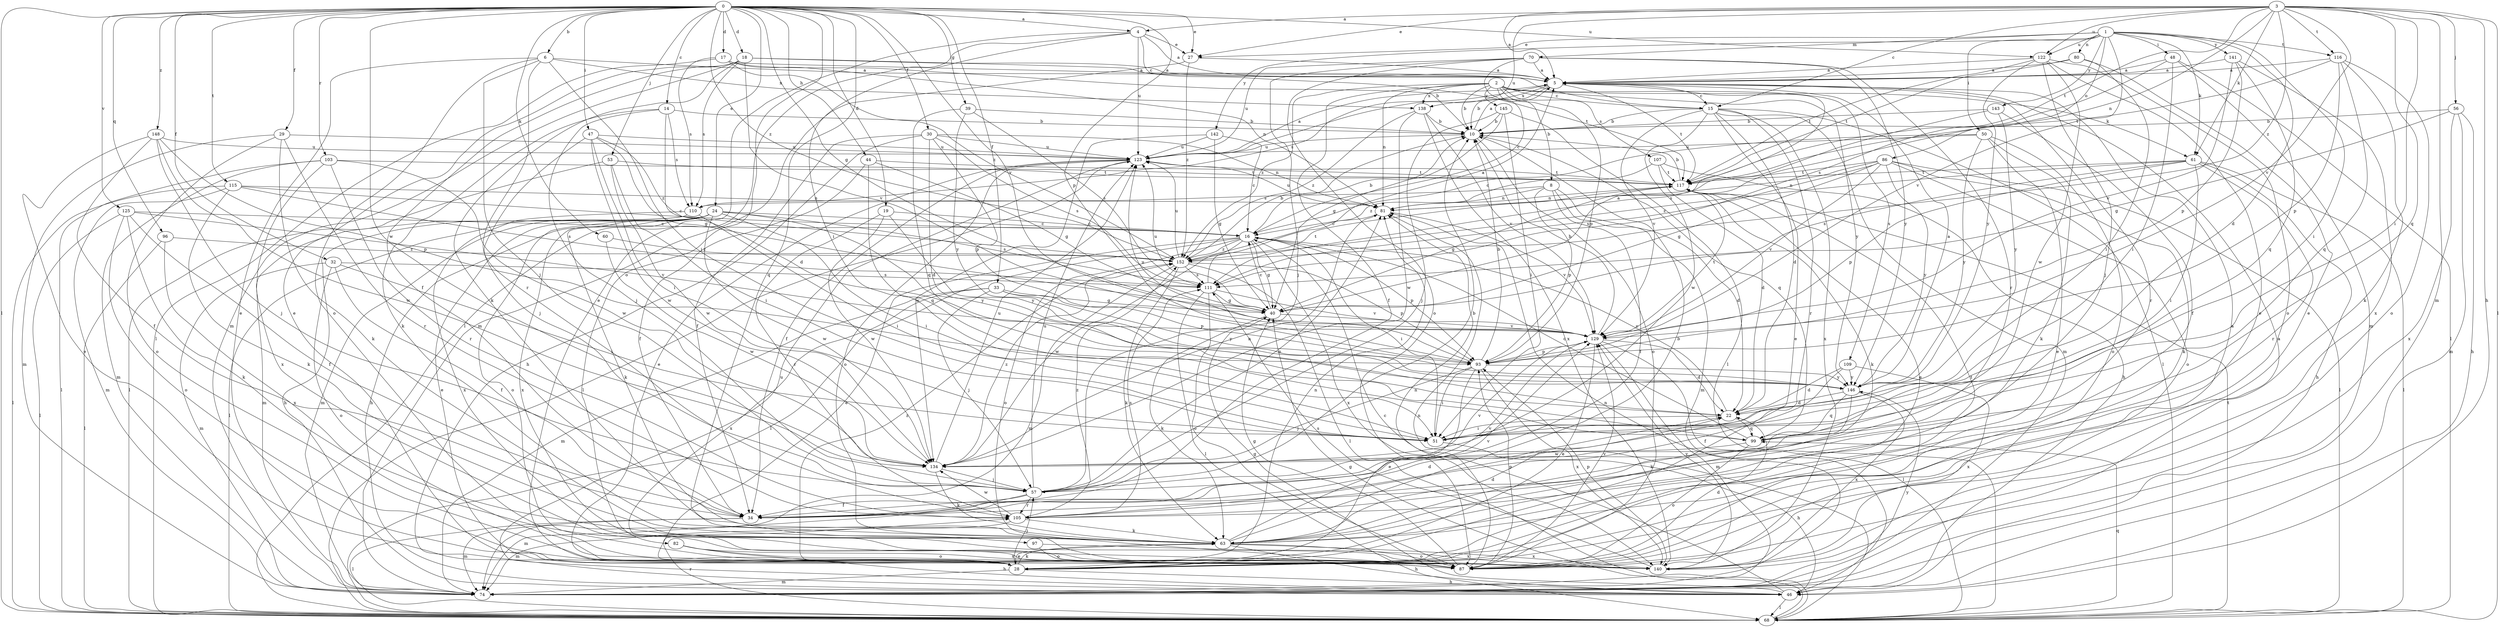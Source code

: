 strict digraph  {
0;
1;
2;
3;
4;
5;
6;
8;
10;
14;
15;
16;
17;
18;
19;
22;
24;
27;
28;
29;
30;
32;
33;
34;
39;
40;
44;
46;
47;
48;
50;
51;
53;
56;
57;
60;
61;
63;
68;
70;
74;
80;
81;
82;
86;
87;
93;
96;
97;
99;
103;
105;
107;
109;
110;
111;
115;
116;
117;
122;
123;
125;
129;
134;
138;
140;
141;
142;
143;
145;
146;
148;
152;
0 -> 4  [label=a];
0 -> 6  [label=b];
0 -> 14  [label=c];
0 -> 17  [label=d];
0 -> 18  [label=d];
0 -> 19  [label=d];
0 -> 24  [label=e];
0 -> 27  [label=e];
0 -> 29  [label=f];
0 -> 30  [label=f];
0 -> 32  [label=f];
0 -> 33  [label=f];
0 -> 39  [label=g];
0 -> 40  [label=g];
0 -> 44  [label=h];
0 -> 47  [label=i];
0 -> 53  [label=j];
0 -> 60  [label=k];
0 -> 68  [label=l];
0 -> 82  [label=o];
0 -> 93  [label=p];
0 -> 96  [label=q];
0 -> 97  [label=q];
0 -> 103  [label=r];
0 -> 115  [label=t];
0 -> 122  [label=u];
0 -> 125  [label=v];
0 -> 129  [label=v];
0 -> 134  [label=w];
0 -> 148  [label=z];
0 -> 152  [label=z];
1 -> 22  [label=d];
1 -> 27  [label=e];
1 -> 48  [label=i];
1 -> 50  [label=i];
1 -> 51  [label=i];
1 -> 61  [label=k];
1 -> 70  [label=m];
1 -> 80  [label=n];
1 -> 86  [label=o];
1 -> 116  [label=t];
1 -> 122  [label=u];
1 -> 129  [label=v];
1 -> 141  [label=y];
1 -> 142  [label=y];
1 -> 143  [label=y];
2 -> 8  [label=b];
2 -> 10  [label=b];
2 -> 15  [label=c];
2 -> 34  [label=f];
2 -> 61  [label=k];
2 -> 81  [label=n];
2 -> 93  [label=p];
2 -> 107  [label=s];
2 -> 109  [label=s];
2 -> 138  [label=x];
2 -> 145  [label=y];
2 -> 146  [label=y];
2 -> 152  [label=z];
3 -> 4  [label=a];
3 -> 5  [label=a];
3 -> 15  [label=c];
3 -> 27  [label=e];
3 -> 46  [label=h];
3 -> 51  [label=i];
3 -> 56  [label=j];
3 -> 61  [label=k];
3 -> 68  [label=l];
3 -> 74  [label=m];
3 -> 81  [label=n];
3 -> 99  [label=q];
3 -> 116  [label=t];
3 -> 117  [label=t];
3 -> 122  [label=u];
3 -> 123  [label=u];
3 -> 129  [label=v];
3 -> 152  [label=z];
4 -> 5  [label=a];
4 -> 15  [label=c];
4 -> 27  [label=e];
4 -> 28  [label=e];
4 -> 51  [label=i];
4 -> 68  [label=l];
4 -> 123  [label=u];
5 -> 10  [label=b];
5 -> 15  [label=c];
5 -> 105  [label=r];
5 -> 110  [label=s];
5 -> 117  [label=t];
5 -> 138  [label=x];
6 -> 5  [label=a];
6 -> 28  [label=e];
6 -> 51  [label=i];
6 -> 57  [label=j];
6 -> 87  [label=o];
6 -> 105  [label=r];
6 -> 138  [label=x];
8 -> 22  [label=d];
8 -> 34  [label=f];
8 -> 74  [label=m];
8 -> 81  [label=n];
8 -> 93  [label=p];
8 -> 110  [label=s];
10 -> 5  [label=a];
10 -> 87  [label=o];
10 -> 99  [label=q];
10 -> 123  [label=u];
14 -> 10  [label=b];
14 -> 22  [label=d];
14 -> 57  [label=j];
14 -> 63  [label=k];
14 -> 110  [label=s];
15 -> 10  [label=b];
15 -> 22  [label=d];
15 -> 28  [label=e];
15 -> 68  [label=l];
15 -> 74  [label=m];
15 -> 105  [label=r];
15 -> 129  [label=v];
15 -> 134  [label=w];
15 -> 140  [label=x];
16 -> 10  [label=b];
16 -> 28  [label=e];
16 -> 40  [label=g];
16 -> 51  [label=i];
16 -> 68  [label=l];
16 -> 87  [label=o];
16 -> 93  [label=p];
16 -> 134  [label=w];
16 -> 140  [label=x];
16 -> 152  [label=z];
17 -> 5  [label=a];
17 -> 10  [label=b];
17 -> 68  [label=l];
17 -> 81  [label=n];
17 -> 110  [label=s];
17 -> 152  [label=z];
18 -> 5  [label=a];
18 -> 28  [label=e];
18 -> 34  [label=f];
18 -> 63  [label=k];
18 -> 74  [label=m];
18 -> 110  [label=s];
18 -> 117  [label=t];
18 -> 129  [label=v];
19 -> 16  [label=c];
19 -> 105  [label=r];
19 -> 134  [label=w];
19 -> 146  [label=y];
22 -> 16  [label=c];
22 -> 51  [label=i];
22 -> 99  [label=q];
24 -> 16  [label=c];
24 -> 28  [label=e];
24 -> 46  [label=h];
24 -> 51  [label=i];
24 -> 63  [label=k];
24 -> 68  [label=l];
24 -> 74  [label=m];
24 -> 87  [label=o];
24 -> 111  [label=s];
24 -> 134  [label=w];
24 -> 140  [label=x];
24 -> 146  [label=y];
27 -> 5  [label=a];
27 -> 74  [label=m];
27 -> 152  [label=z];
28 -> 46  [label=h];
28 -> 57  [label=j];
28 -> 63  [label=k];
28 -> 74  [label=m];
28 -> 81  [label=n];
28 -> 117  [label=t];
28 -> 152  [label=z];
29 -> 63  [label=k];
29 -> 74  [label=m];
29 -> 87  [label=o];
29 -> 105  [label=r];
29 -> 123  [label=u];
30 -> 22  [label=d];
30 -> 34  [label=f];
30 -> 46  [label=h];
30 -> 81  [label=n];
30 -> 93  [label=p];
30 -> 111  [label=s];
30 -> 123  [label=u];
32 -> 34  [label=f];
32 -> 51  [label=i];
32 -> 74  [label=m];
32 -> 87  [label=o];
32 -> 111  [label=s];
33 -> 40  [label=g];
33 -> 57  [label=j];
33 -> 74  [label=m];
33 -> 93  [label=p];
33 -> 140  [label=x];
33 -> 146  [label=y];
34 -> 22  [label=d];
34 -> 68  [label=l];
34 -> 74  [label=m];
34 -> 129  [label=v];
39 -> 10  [label=b];
39 -> 99  [label=q];
39 -> 111  [label=s];
39 -> 146  [label=y];
40 -> 5  [label=a];
40 -> 16  [label=c];
40 -> 63  [label=k];
40 -> 123  [label=u];
40 -> 129  [label=v];
44 -> 34  [label=f];
44 -> 40  [label=g];
44 -> 99  [label=q];
44 -> 117  [label=t];
46 -> 16  [label=c];
46 -> 40  [label=g];
46 -> 68  [label=l];
46 -> 81  [label=n];
46 -> 123  [label=u];
47 -> 40  [label=g];
47 -> 51  [label=i];
47 -> 57  [label=j];
47 -> 123  [label=u];
47 -> 134  [label=w];
47 -> 152  [label=z];
48 -> 5  [label=a];
48 -> 51  [label=i];
48 -> 68  [label=l];
48 -> 74  [label=m];
48 -> 111  [label=s];
50 -> 16  [label=c];
50 -> 28  [label=e];
50 -> 63  [label=k];
50 -> 87  [label=o];
50 -> 123  [label=u];
50 -> 146  [label=y];
51 -> 46  [label=h];
53 -> 51  [label=i];
53 -> 68  [label=l];
53 -> 117  [label=t];
53 -> 134  [label=w];
56 -> 10  [label=b];
56 -> 40  [label=g];
56 -> 46  [label=h];
56 -> 74  [label=m];
56 -> 140  [label=x];
57 -> 10  [label=b];
57 -> 34  [label=f];
57 -> 74  [label=m];
57 -> 81  [label=n];
57 -> 105  [label=r];
57 -> 123  [label=u];
57 -> 129  [label=v];
60 -> 134  [label=w];
60 -> 152  [label=z];
61 -> 46  [label=h];
61 -> 51  [label=i];
61 -> 68  [label=l];
61 -> 93  [label=p];
61 -> 105  [label=r];
61 -> 111  [label=s];
61 -> 117  [label=t];
61 -> 152  [label=z];
63 -> 10  [label=b];
63 -> 22  [label=d];
63 -> 28  [label=e];
63 -> 46  [label=h];
63 -> 87  [label=o];
63 -> 129  [label=v];
63 -> 140  [label=x];
68 -> 40  [label=g];
68 -> 81  [label=n];
68 -> 99  [label=q];
68 -> 105  [label=r];
68 -> 117  [label=t];
70 -> 5  [label=a];
70 -> 16  [label=c];
70 -> 57  [label=j];
70 -> 87  [label=o];
70 -> 105  [label=r];
70 -> 123  [label=u];
70 -> 146  [label=y];
74 -> 5  [label=a];
74 -> 146  [label=y];
80 -> 5  [label=a];
80 -> 28  [label=e];
80 -> 51  [label=i];
80 -> 117  [label=t];
81 -> 16  [label=c];
81 -> 123  [label=u];
81 -> 129  [label=v];
82 -> 46  [label=h];
82 -> 87  [label=o];
82 -> 140  [label=x];
86 -> 40  [label=g];
86 -> 63  [label=k];
86 -> 68  [label=l];
86 -> 81  [label=n];
86 -> 87  [label=o];
86 -> 111  [label=s];
86 -> 117  [label=t];
86 -> 129  [label=v];
86 -> 146  [label=y];
87 -> 5  [label=a];
87 -> 22  [label=d];
87 -> 40  [label=g];
87 -> 81  [label=n];
87 -> 93  [label=p];
87 -> 129  [label=v];
93 -> 10  [label=b];
93 -> 28  [label=e];
93 -> 51  [label=i];
93 -> 57  [label=j];
93 -> 123  [label=u];
93 -> 140  [label=x];
93 -> 146  [label=y];
96 -> 68  [label=l];
96 -> 140  [label=x];
96 -> 152  [label=z];
97 -> 87  [label=o];
97 -> 140  [label=x];
99 -> 16  [label=c];
99 -> 87  [label=o];
99 -> 134  [label=w];
103 -> 68  [label=l];
103 -> 74  [label=m];
103 -> 105  [label=r];
103 -> 117  [label=t];
103 -> 134  [label=w];
103 -> 140  [label=x];
105 -> 63  [label=k];
105 -> 74  [label=m];
105 -> 111  [label=s];
105 -> 134  [label=w];
105 -> 152  [label=z];
107 -> 22  [label=d];
107 -> 46  [label=h];
107 -> 117  [label=t];
107 -> 152  [label=z];
109 -> 22  [label=d];
109 -> 34  [label=f];
109 -> 140  [label=x];
109 -> 146  [label=y];
110 -> 46  [label=h];
110 -> 51  [label=i];
110 -> 74  [label=m];
110 -> 140  [label=x];
111 -> 40  [label=g];
111 -> 68  [label=l];
111 -> 87  [label=o];
111 -> 117  [label=t];
111 -> 129  [label=v];
115 -> 16  [label=c];
115 -> 63  [label=k];
115 -> 68  [label=l];
115 -> 74  [label=m];
115 -> 81  [label=n];
115 -> 111  [label=s];
116 -> 5  [label=a];
116 -> 63  [label=k];
116 -> 87  [label=o];
116 -> 93  [label=p];
116 -> 99  [label=q];
116 -> 117  [label=t];
117 -> 10  [label=b];
117 -> 28  [label=e];
117 -> 40  [label=g];
117 -> 63  [label=k];
117 -> 81  [label=n];
122 -> 5  [label=a];
122 -> 28  [label=e];
122 -> 57  [label=j];
122 -> 87  [label=o];
122 -> 117  [label=t];
122 -> 134  [label=w];
122 -> 146  [label=y];
123 -> 5  [label=a];
123 -> 28  [label=e];
123 -> 34  [label=f];
123 -> 68  [label=l];
123 -> 87  [label=o];
123 -> 117  [label=t];
125 -> 16  [label=c];
125 -> 34  [label=f];
125 -> 63  [label=k];
125 -> 68  [label=l];
125 -> 87  [label=o];
125 -> 129  [label=v];
129 -> 10  [label=b];
129 -> 22  [label=d];
129 -> 28  [label=e];
129 -> 68  [label=l];
129 -> 74  [label=m];
129 -> 93  [label=p];
129 -> 117  [label=t];
134 -> 57  [label=j];
134 -> 63  [label=k];
134 -> 81  [label=n];
134 -> 123  [label=u];
134 -> 152  [label=z];
138 -> 10  [label=b];
138 -> 129  [label=v];
138 -> 134  [label=w];
138 -> 140  [label=x];
138 -> 152  [label=z];
140 -> 93  [label=p];
140 -> 111  [label=s];
140 -> 129  [label=v];
141 -> 5  [label=a];
141 -> 93  [label=p];
141 -> 99  [label=q];
141 -> 129  [label=v];
141 -> 140  [label=x];
142 -> 16  [label=c];
142 -> 40  [label=g];
142 -> 123  [label=u];
142 -> 134  [label=w];
143 -> 10  [label=b];
143 -> 34  [label=f];
143 -> 111  [label=s];
143 -> 146  [label=y];
145 -> 10  [label=b];
145 -> 40  [label=g];
145 -> 51  [label=i];
145 -> 57  [label=j];
145 -> 68  [label=l];
146 -> 5  [label=a];
146 -> 22  [label=d];
146 -> 63  [label=k];
146 -> 99  [label=q];
146 -> 140  [label=x];
148 -> 28  [label=e];
148 -> 34  [label=f];
148 -> 57  [label=j];
148 -> 93  [label=p];
148 -> 123  [label=u];
148 -> 134  [label=w];
152 -> 5  [label=a];
152 -> 10  [label=b];
152 -> 63  [label=k];
152 -> 68  [label=l];
152 -> 74  [label=m];
152 -> 93  [label=p];
152 -> 111  [label=s];
152 -> 123  [label=u];
}
